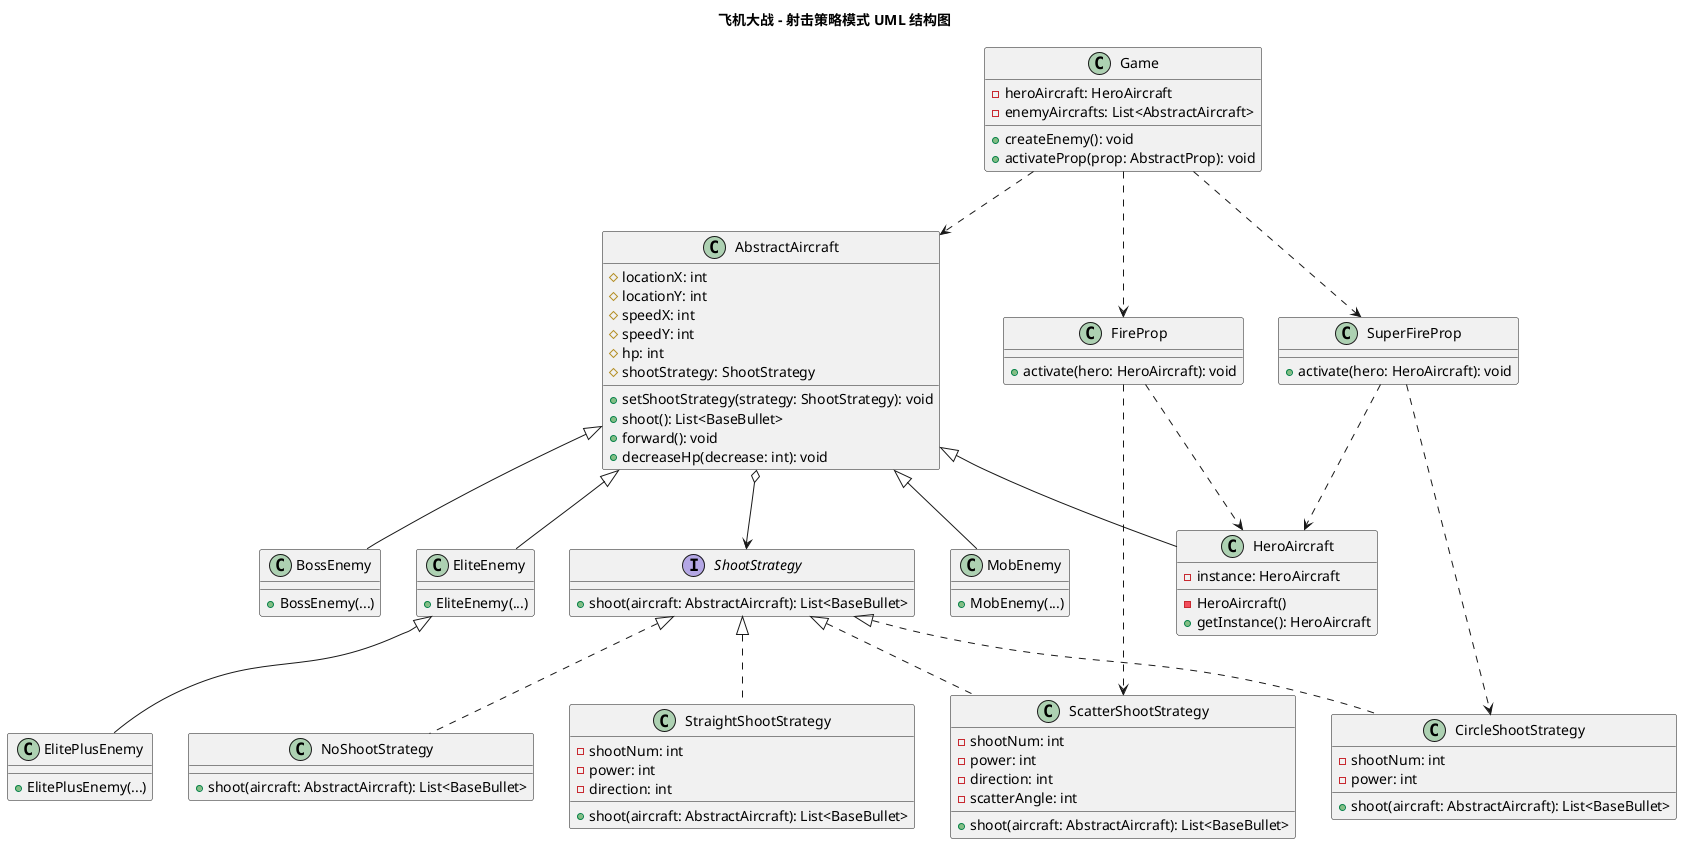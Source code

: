 @startuml 射击策略模式

title 飞机大战 - 射击策略模式 UML 结构图

' ============ 策略接口（抽象策略角色） ============
interface ShootStrategy {
    + shoot(aircraft: AbstractAircraft): List<BaseBullet>
}

' ============ 具体策略类 ============
class NoShootStrategy {
    + shoot(aircraft: AbstractAircraft): List<BaseBullet>
}

class StraightShootStrategy {
    - shootNum: int
    - power: int
    - direction: int
    + shoot(aircraft: AbstractAircraft): List<BaseBullet>
}

class ScatterShootStrategy {
    - shootNum: int
    - power: int
    - direction: int
    - scatterAngle: int
    + shoot(aircraft: AbstractAircraft): List<BaseBullet>
}

class CircleShootStrategy {
    - shootNum: int
    - power: int
    + shoot(aircraft: AbstractAircraft): List<BaseBullet>
}

' ============ 上下文类 ============
class AbstractAircraft {
    # locationX: int
    # locationY: int
    # speedX: int
    # speedY: int
    # hp: int
    # shootStrategy: ShootStrategy
    + setShootStrategy(strategy: ShootStrategy): void
    + shoot(): List<BaseBullet>
    + forward(): void
    + decreaseHp(decrease: int): void
}

' ============ 客户端类 ============
class Game {
    - heroAircraft: HeroAircraft
    - enemyAircrafts: List<AbstractAircraft>
    + createEnemy(): void
    + activateProp(prop: AbstractProp): void
}

' ============ 辅助类 ============
class HeroAircraft {
    - instance: HeroAircraft
    - HeroAircraft()
    + getInstance(): HeroAircraft
}

class MobEnemy {
    + MobEnemy(...)
}

class EliteEnemy {
    + EliteEnemy(...)
}

class ElitePlusEnemy {
    + ElitePlusEnemy(...)
}

class BossEnemy {
    + BossEnemy(...)
}

class FireProp {
    + activate(hero: HeroAircraft): void
}

class SuperFireProp {
    + activate(hero: HeroAircraft): void
}

' ============ 继承关系 ============
ShootStrategy <|.. NoShootStrategy
ShootStrategy <|.. StraightShootStrategy
ShootStrategy <|.. ScatterShootStrategy
ShootStrategy <|.. CircleShootStrategy

AbstractAircraft <|-- HeroAircraft
AbstractAircraft <|-- MobEnemy
AbstractAircraft <|-- EliteEnemy
AbstractAircraft <|-- BossEnemy
EliteEnemy <|-- ElitePlusEnemy

' ============ 关联关系 ============
AbstractAircraft o--> ShootStrategy

' ============ 依赖关系 ============
Game ..> AbstractAircraft
Game ..> FireProp
Game ..> SuperFireProp
FireProp ..> HeroAircraft
SuperFireProp ..> HeroAircraft
FireProp ..> ScatterShootStrategy
SuperFireProp ..> CircleShootStrategy

@enduml
